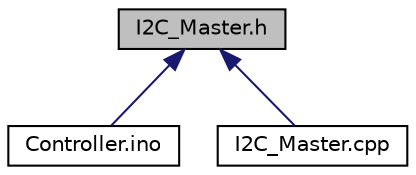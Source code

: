 digraph "I2C_Master.h"
{
 // LATEX_PDF_SIZE
  edge [fontname="Helvetica",fontsize="10",labelfontname="Helvetica",labelfontsize="10"];
  node [fontname="Helvetica",fontsize="10",shape=record];
  Node1 [label="I2C_Master.h",height=0.2,width=0.4,color="black", fillcolor="grey75", style="filled", fontcolor="black",tooltip=" "];
  Node1 -> Node2 [dir="back",color="midnightblue",fontsize="10",style="solid",fontname="Helvetica"];
  Node2 [label="Controller.ino",height=0.2,width=0.4,color="black", fillcolor="white", style="filled",URL="$Controller_8ino.html",tooltip=" "];
  Node1 -> Node3 [dir="back",color="midnightblue",fontsize="10",style="solid",fontname="Helvetica"];
  Node3 [label="I2C_Master.cpp",height=0.2,width=0.4,color="black", fillcolor="white", style="filled",URL="$I2C__Master_8cpp.html",tooltip=" "];
}
